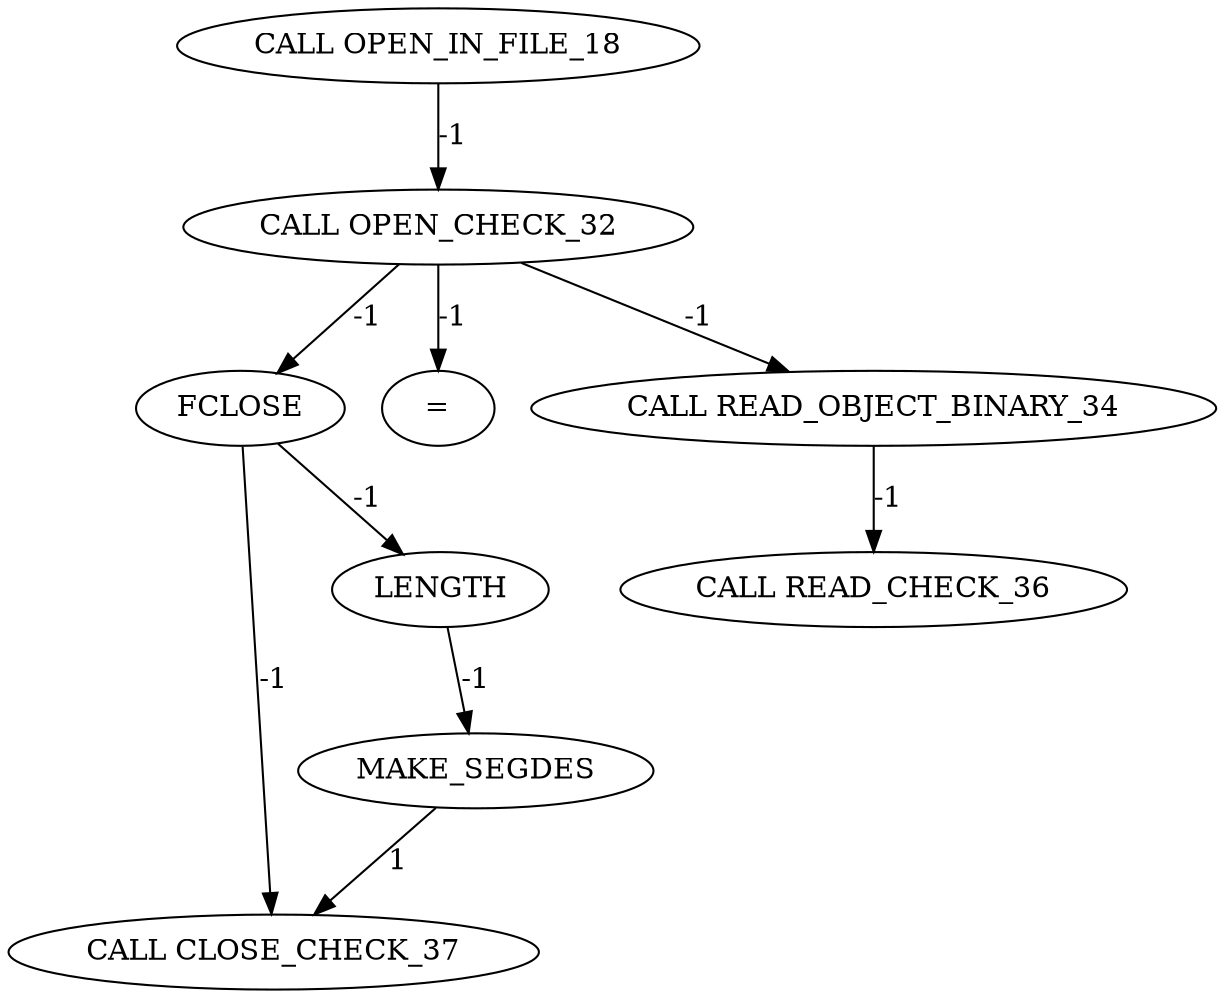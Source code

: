 digraph {
	is_A_INST_263 [label="CALL OPEN_IN_FILE_18" cost=0]
	is_A_INST_278 [label="CALL CLOSE_CHECK_37" cost=0]
	is_A_INST_275 [label="CALL READ_CHECK_36" cost=0]
	is_A_INST_3858 [label=LENGTH cost=0]
	is_A_INST_3859 [label=MAKE_SEGDES cost=86]
	is_A_INST_264 [label="CALL OPEN_CHECK_32" cost=0]
	is_A_INST_3855 [label=FCLOSE cost=0]
	is_A_INST_3852 [label="=" cost=344]
	is_A_INST_274 [label="CALL READ_OBJECT_BINARY_34" cost=0]
	is_A_INST_263 -> is_A_INST_264 [label=-1 cost=-1]
	is_A_INST_3858 -> is_A_INST_3859 [label=-1 cost=-1]
	is_A_INST_3859 -> is_A_INST_278 [label=1 cost=1]
	is_A_INST_264 -> is_A_INST_3852 [label=-1 cost=-1]
	is_A_INST_264 -> is_A_INST_274 [label=-1 cost=-1]
	is_A_INST_264 -> is_A_INST_3855 [label=-1 cost=-1]
	is_A_INST_3855 -> is_A_INST_3858 [label=-1 cost=-1]
	is_A_INST_3855 -> is_A_INST_278 [label=-1 cost=-1]
	is_A_INST_274 -> is_A_INST_275 [label=-1 cost=-1]
}
